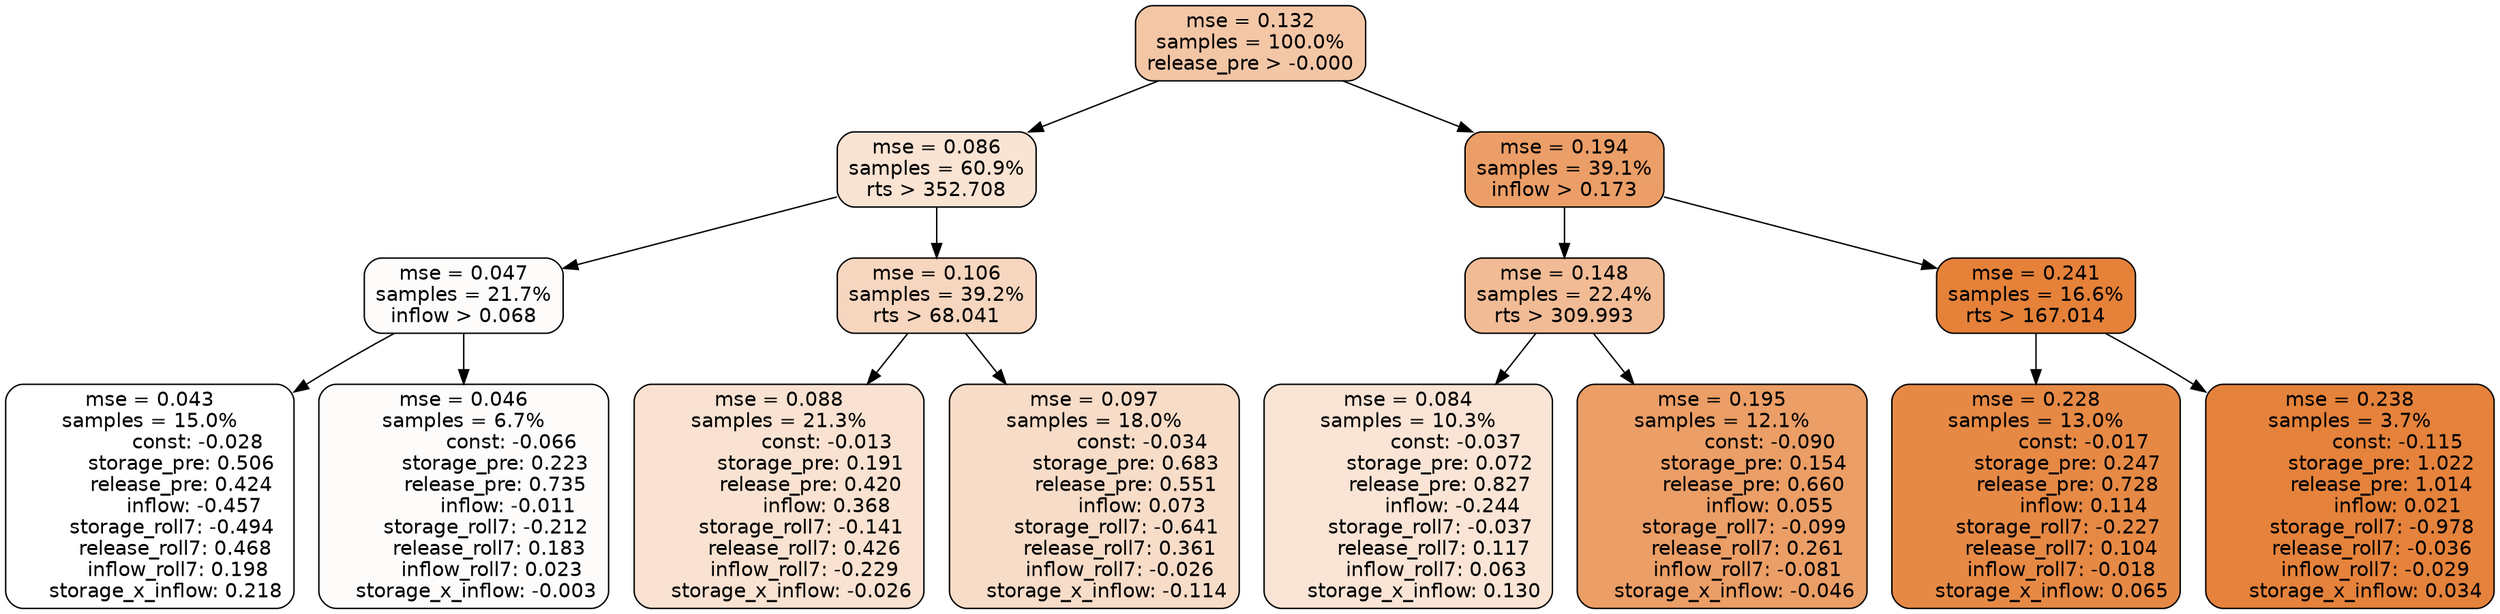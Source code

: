 digraph tree {
node [shape=rectangle, style="filled, rounded", color="black", fontname=helvetica] ;
edge [fontname=helvetica] ;
	"0" [label="mse = 0.132
samples = 100.0%
release_pre > -0.000", fillcolor="#f3c6a6"]
	"1" [label="mse = 0.086
samples = 60.9%
rts > 352.708", fillcolor="#f9e3d3"]
	"8" [label="mse = 0.194
samples = 39.1%
inflow > 0.173", fillcolor="#eb9e67"]
	"5" [label="mse = 0.047
samples = 21.7%
inflow > 0.068", fillcolor="#fefcfa"]
	"2" [label="mse = 0.106
samples = 39.2%
rts > 68.041", fillcolor="#f6d6bf"]
	"9" [label="mse = 0.148
samples = 22.4%
rts > 309.993", fillcolor="#f1bb95"]
	"12" [label="mse = 0.241
samples = 16.6%
rts > 167.014", fillcolor="#e58139"]
	"6" [label="mse = 0.043
samples = 15.0%
               const: -0.028
          storage_pre: 0.506
          release_pre: 0.424
              inflow: -0.457
       storage_roll7: -0.494
        release_roll7: 0.468
         inflow_roll7: 0.198
     storage_x_inflow: 0.218", fillcolor="#ffffff"]
	"7" [label="mse = 0.046
samples = 6.7%
               const: -0.066
          storage_pre: 0.223
          release_pre: 0.735
              inflow: -0.011
       storage_roll7: -0.212
        release_roll7: 0.183
         inflow_roll7: 0.023
    storage_x_inflow: -0.003", fillcolor="#fefcfb"]
	"3" [label="mse = 0.088
samples = 21.3%
               const: -0.013
          storage_pre: 0.191
          release_pre: 0.420
               inflow: 0.368
       storage_roll7: -0.141
        release_roll7: 0.426
        inflow_roll7: -0.229
    storage_x_inflow: -0.026", fillcolor="#f9e2d1"]
	"4" [label="mse = 0.097
samples = 18.0%
               const: -0.034
          storage_pre: 0.683
          release_pre: 0.551
               inflow: 0.073
       storage_roll7: -0.641
        release_roll7: 0.361
        inflow_roll7: -0.026
    storage_x_inflow: -0.114", fillcolor="#f7dcc8"]
	"11" [label="mse = 0.084
samples = 10.3%
               const: -0.037
          storage_pre: 0.072
          release_pre: 0.827
              inflow: -0.244
       storage_roll7: -0.037
        release_roll7: 0.117
         inflow_roll7: 0.063
     storage_x_inflow: 0.130", fillcolor="#f9e4d5"]
	"10" [label="mse = 0.195
samples = 12.1%
               const: -0.090
          storage_pre: 0.154
          release_pre: 0.660
               inflow: 0.055
       storage_roll7: -0.099
        release_roll7: 0.261
        inflow_roll7: -0.081
    storage_x_inflow: -0.046", fillcolor="#eb9e66"]
	"13" [label="mse = 0.228
samples = 13.0%
               const: -0.017
          storage_pre: 0.247
          release_pre: 0.728
               inflow: 0.114
       storage_roll7: -0.227
        release_roll7: 0.104
        inflow_roll7: -0.018
     storage_x_inflow: 0.065", fillcolor="#e68945"]
	"14" [label="mse = 0.238
samples = 3.7%
               const: -0.115
          storage_pre: 1.022
          release_pre: 1.014
               inflow: 0.021
       storage_roll7: -0.978
       release_roll7: -0.036
        inflow_roll7: -0.029
     storage_x_inflow: 0.034", fillcolor="#e5823b"]

	"0" -> "1"
	"0" -> "8"
	"1" -> "2"
	"1" -> "5"
	"8" -> "9"
	"8" -> "12"
	"5" -> "6"
	"5" -> "7"
	"2" -> "3"
	"2" -> "4"
	"9" -> "10"
	"9" -> "11"
	"12" -> "13"
	"12" -> "14"
}